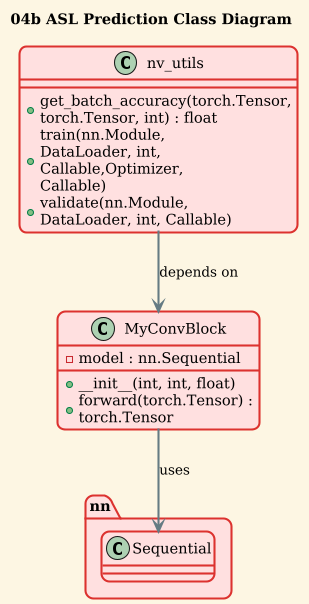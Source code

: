 @startuml 04b_class

!theme sunlust
title 04b ASL Prediction Class Diagram

class MyConvBlock {
    - model : nn.Sequential
    + __init__(int, int, float)
    + forward(torch.Tensor) : torch.Tensor
}

class nv_utils {
    + get_batch_accuracy(torch.Tensor, torch.Tensor, int) : float
    + train(nn.Module, DataLoader, int, Callable,Optimizer, Callable)
    + validate(nn.Module, DataLoader, int, Callable)
}

MyConvBlock --> nn.Sequential : uses
nv_utils --> MyConvBlock : depends on
@enduml